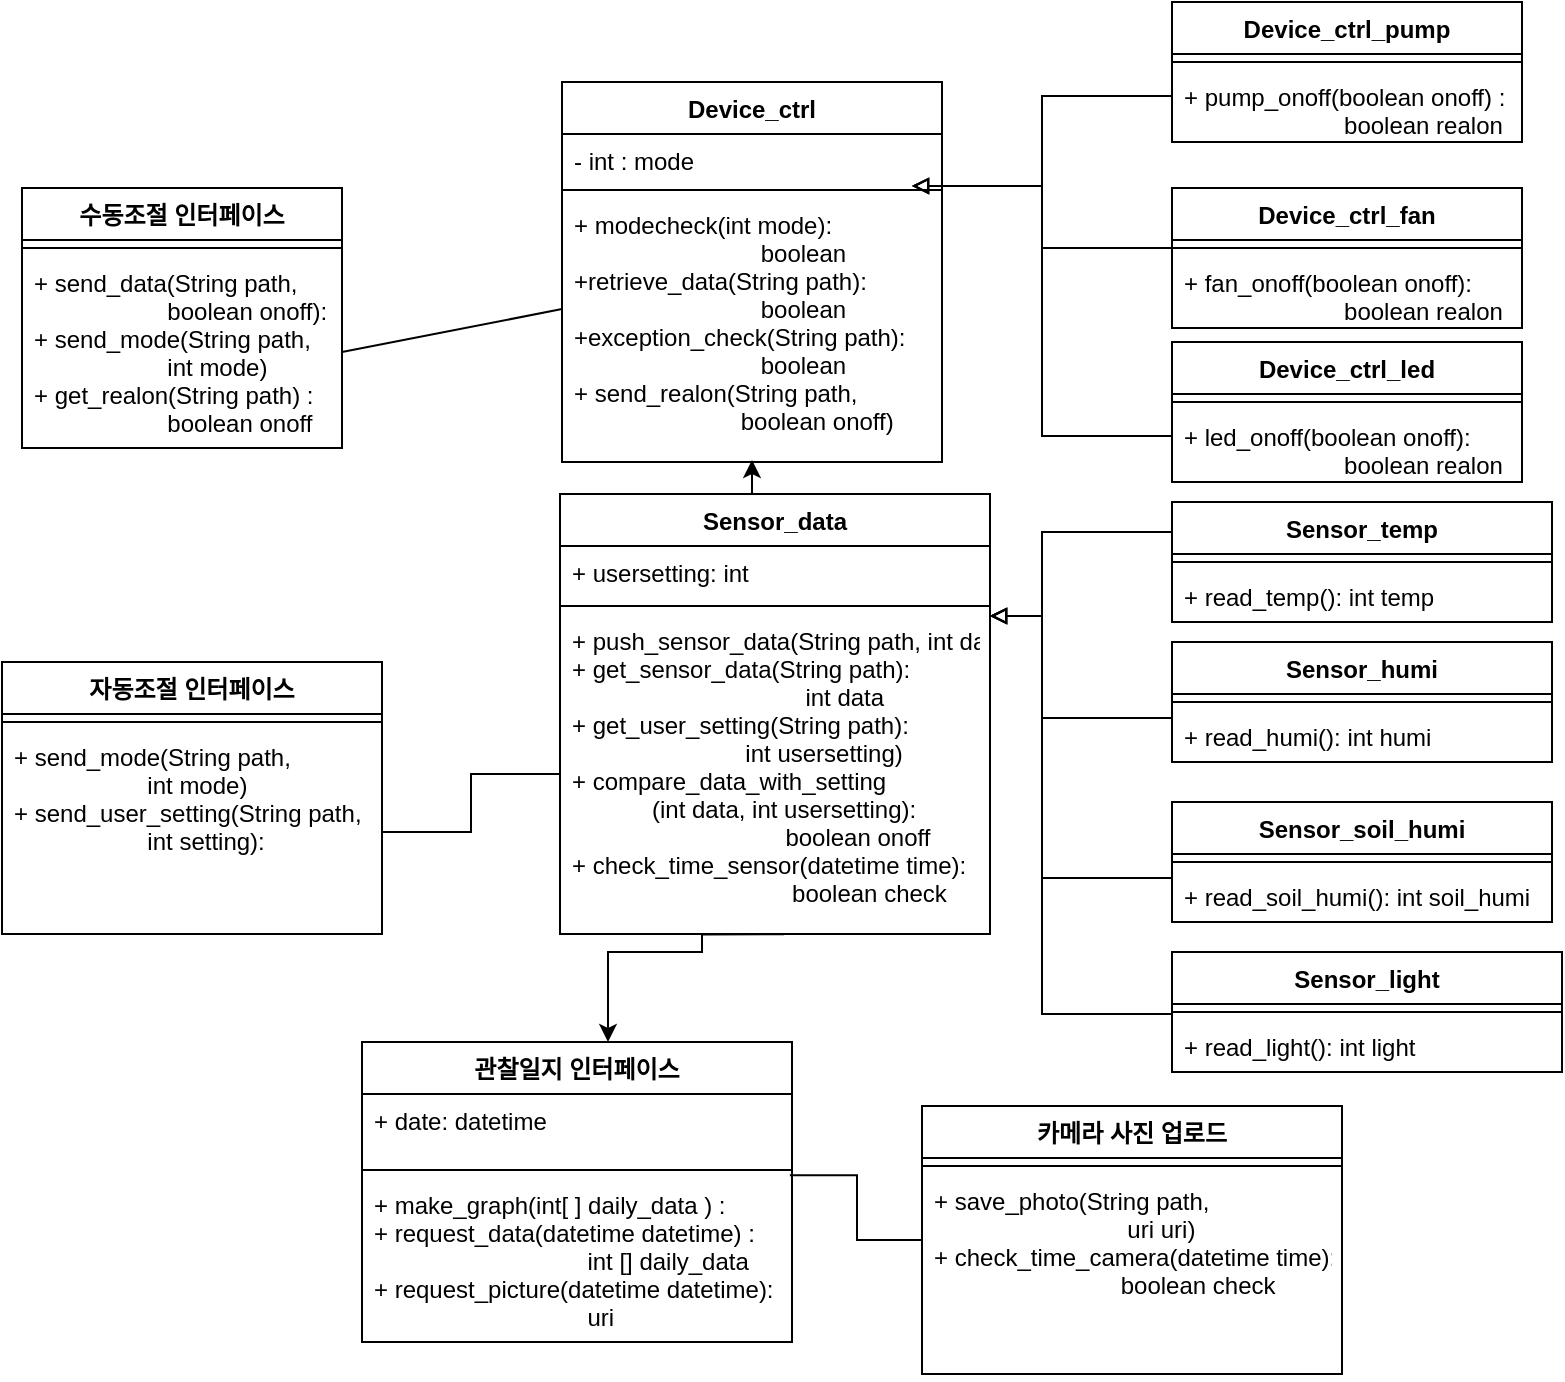 <mxfile version="20.5.3" type="github">
  <diagram id="1XaObp9uDBfdOyjk7Z0H" name="페이지-1">
    <mxGraphModel dx="2310" dy="816" grid="1" gridSize="10" guides="1" tooltips="1" connect="1" arrows="1" fold="1" page="1" pageScale="1" pageWidth="827" pageHeight="1169" math="0" shadow="0">
      <root>
        <mxCell id="0" />
        <mxCell id="1" parent="0" />
        <mxCell id="I86NcKJimPg6Q7xcF8Yh-32" style="edgeStyle=orthogonalEdgeStyle;rounded=0;orthogonalLoop=1;jettySize=auto;html=1;exitX=0.5;exitY=0;exitDx=0;exitDy=0;entryX=0.5;entryY=1;entryDx=0;entryDy=0;endArrow=classic;endFill=1;" parent="1" edge="1">
          <mxGeometry relative="1" as="geometry">
            <mxPoint x="-425" y="313" as="sourcePoint" />
            <mxPoint x="-425" y="279" as="targetPoint" />
          </mxGeometry>
        </mxCell>
        <mxCell id="k-zhsy2dJpIwOM4Q3zPo-12" value="관찰일지 인터페이스" style="swimlane;fontStyle=1;align=center;verticalAlign=top;childLayout=stackLayout;horizontal=1;startSize=26;horizontalStack=0;resizeParent=1;resizeParentMax=0;resizeLast=0;collapsible=1;marginBottom=0;" parent="1" vertex="1">
          <mxGeometry x="-620" y="570" width="215" height="150" as="geometry" />
        </mxCell>
        <mxCell id="k-zhsy2dJpIwOM4Q3zPo-13" value="+ date: datetime&#xa;" style="text;strokeColor=none;fillColor=none;align=left;verticalAlign=top;spacingLeft=4;spacingRight=4;overflow=hidden;rotatable=0;points=[[0,0.5],[1,0.5]];portConstraint=eastwest;" parent="k-zhsy2dJpIwOM4Q3zPo-12" vertex="1">
          <mxGeometry y="26" width="215" height="34" as="geometry" />
        </mxCell>
        <mxCell id="k-zhsy2dJpIwOM4Q3zPo-14" value="" style="line;strokeWidth=1;fillColor=none;align=left;verticalAlign=middle;spacingTop=-1;spacingLeft=3;spacingRight=3;rotatable=0;labelPosition=right;points=[];portConstraint=eastwest;strokeColor=inherit;" parent="k-zhsy2dJpIwOM4Q3zPo-12" vertex="1">
          <mxGeometry y="60" width="215" height="8" as="geometry" />
        </mxCell>
        <mxCell id="k-zhsy2dJpIwOM4Q3zPo-15" value="+ make_graph(int[ ] daily_data ) :&#xa;+ request_data(datetime datetime) : &#xa;                                int [] daily_data&#xa;+ request_picture(datetime datetime):&#xa;                                uri" style="text;strokeColor=none;fillColor=none;align=left;verticalAlign=top;spacingLeft=4;spacingRight=4;overflow=hidden;rotatable=0;points=[[0,0.5],[1,0.5]];portConstraint=eastwest;" parent="k-zhsy2dJpIwOM4Q3zPo-12" vertex="1">
          <mxGeometry y="68" width="215" height="82" as="geometry" />
        </mxCell>
        <mxCell id="k-zhsy2dJpIwOM4Q3zPo-37" value="" style="endArrow=none;endFill=0;endSize=12;html=1;rounded=0;exitX=1;exitY=0.5;exitDx=0;exitDy=0;" parent="1" source="COGvVzHrgGLiA8UMYfeR-6" target="COGvVzHrgGLiA8UMYfeR-13" edge="1">
          <mxGeometry width="160" relative="1" as="geometry">
            <mxPoint x="-630" y="263" as="sourcePoint" />
            <mxPoint x="-505" y="142" as="targetPoint" />
          </mxGeometry>
        </mxCell>
        <mxCell id="I86NcKJimPg6Q7xcF8Yh-4" value="Device_ctrl_pump" style="swimlane;fontStyle=1;align=center;verticalAlign=top;childLayout=stackLayout;horizontal=1;startSize=26;horizontalStack=0;resizeParent=1;resizeParentMax=0;resizeLast=0;collapsible=1;marginBottom=0;strokeColor=default;" parent="1" vertex="1">
          <mxGeometry x="-215" y="50" width="175" height="70" as="geometry" />
        </mxCell>
        <mxCell id="I86NcKJimPg6Q7xcF8Yh-6" value="" style="line;strokeWidth=1;fillColor=none;align=left;verticalAlign=middle;spacingTop=-1;spacingLeft=3;spacingRight=3;rotatable=0;labelPosition=right;points=[];portConstraint=eastwest;strokeColor=inherit;" parent="I86NcKJimPg6Q7xcF8Yh-4" vertex="1">
          <mxGeometry y="26" width="175" height="8" as="geometry" />
        </mxCell>
        <mxCell id="I86NcKJimPg6Q7xcF8Yh-7" value="+ pump_onoff(boolean onoff) :&#xa;                        boolean realon " style="text;strokeColor=none;fillColor=none;align=left;verticalAlign=top;spacingLeft=4;spacingRight=4;overflow=hidden;rotatable=0;points=[[0,0.5],[1,0.5]];portConstraint=eastwest;" parent="I86NcKJimPg6Q7xcF8Yh-4" vertex="1">
          <mxGeometry y="34" width="175" height="36" as="geometry" />
        </mxCell>
        <mxCell id="I86NcKJimPg6Q7xcF8Yh-29" style="edgeStyle=orthogonalEdgeStyle;rounded=0;orthogonalLoop=1;jettySize=auto;html=1;exitX=0;exitY=0.5;exitDx=0;exitDy=0;endArrow=block;endFill=0;" parent="1" source="I86NcKJimPg6Q7xcF8Yh-8" edge="1">
          <mxGeometry relative="1" as="geometry">
            <mxPoint x="-345" y="142" as="targetPoint" />
            <Array as="points">
              <mxPoint x="-280" y="173" />
              <mxPoint x="-280" y="142" />
            </Array>
          </mxGeometry>
        </mxCell>
        <mxCell id="I86NcKJimPg6Q7xcF8Yh-8" value="Device_ctrl_fan" style="swimlane;fontStyle=1;align=center;verticalAlign=top;childLayout=stackLayout;horizontal=1;startSize=26;horizontalStack=0;resizeParent=1;resizeParentMax=0;resizeLast=0;collapsible=1;marginBottom=0;strokeColor=default;" parent="1" vertex="1">
          <mxGeometry x="-215" y="143" width="175" height="70" as="geometry" />
        </mxCell>
        <mxCell id="I86NcKJimPg6Q7xcF8Yh-10" value="" style="line;strokeWidth=1;fillColor=none;align=left;verticalAlign=middle;spacingTop=-1;spacingLeft=3;spacingRight=3;rotatable=0;labelPosition=right;points=[];portConstraint=eastwest;strokeColor=inherit;" parent="I86NcKJimPg6Q7xcF8Yh-8" vertex="1">
          <mxGeometry y="26" width="175" height="8" as="geometry" />
        </mxCell>
        <mxCell id="I86NcKJimPg6Q7xcF8Yh-11" value="+ fan_onoff(boolean onoff):&#xa;                        boolean realon" style="text;strokeColor=none;fillColor=none;align=left;verticalAlign=top;spacingLeft=4;spacingRight=4;overflow=hidden;rotatable=0;points=[[0,0.5],[1,0.5]];portConstraint=eastwest;" parent="I86NcKJimPg6Q7xcF8Yh-8" vertex="1">
          <mxGeometry y="34" width="175" height="36" as="geometry" />
        </mxCell>
        <mxCell id="I86NcKJimPg6Q7xcF8Yh-12" value="Device_ctrl_led" style="swimlane;fontStyle=1;align=center;verticalAlign=top;childLayout=stackLayout;horizontal=1;startSize=26;horizontalStack=0;resizeParent=1;resizeParentMax=0;resizeLast=0;collapsible=1;marginBottom=0;strokeColor=default;" parent="1" vertex="1">
          <mxGeometry x="-215" y="220" width="175" height="70" as="geometry" />
        </mxCell>
        <mxCell id="I86NcKJimPg6Q7xcF8Yh-14" value="" style="line;strokeWidth=1;fillColor=none;align=left;verticalAlign=middle;spacingTop=-1;spacingLeft=3;spacingRight=3;rotatable=0;labelPosition=right;points=[];portConstraint=eastwest;strokeColor=inherit;" parent="I86NcKJimPg6Q7xcF8Yh-12" vertex="1">
          <mxGeometry y="26" width="175" height="8" as="geometry" />
        </mxCell>
        <mxCell id="I86NcKJimPg6Q7xcF8Yh-15" value="+ led_onoff(boolean onoff):&#xa;                        boolean realon" style="text;strokeColor=none;fillColor=none;align=left;verticalAlign=top;spacingLeft=4;spacingRight=4;overflow=hidden;rotatable=0;points=[[0,0.5],[1,0.5]];portConstraint=eastwest;" parent="I86NcKJimPg6Q7xcF8Yh-12" vertex="1">
          <mxGeometry y="34" width="175" height="36" as="geometry" />
        </mxCell>
        <mxCell id="I86NcKJimPg6Q7xcF8Yh-28" style="edgeStyle=orthogonalEdgeStyle;rounded=0;orthogonalLoop=1;jettySize=auto;html=1;exitX=0;exitY=0.5;exitDx=0;exitDy=0;entryX=1;entryY=0.5;entryDx=0;entryDy=0;endArrow=block;endFill=0;" parent="1" source="I86NcKJimPg6Q7xcF8Yh-15" edge="1">
          <mxGeometry relative="1" as="geometry">
            <mxPoint x="-345" y="142" as="targetPoint" />
            <Array as="points">
              <mxPoint x="-280" y="267" />
              <mxPoint x="-280" y="142" />
            </Array>
          </mxGeometry>
        </mxCell>
        <mxCell id="I86NcKJimPg6Q7xcF8Yh-30" style="edgeStyle=orthogonalEdgeStyle;rounded=0;orthogonalLoop=1;jettySize=auto;html=1;exitX=0;exitY=0.5;exitDx=0;exitDy=0;endArrow=block;endFill=0;" parent="1" source="I86NcKJimPg6Q7xcF8Yh-7" edge="1">
          <mxGeometry relative="1" as="geometry">
            <mxPoint x="-345" y="142" as="targetPoint" />
            <Array as="points">
              <mxPoint x="-280" y="97" />
              <mxPoint x="-280" y="142" />
            </Array>
          </mxGeometry>
        </mxCell>
        <mxCell id="I86NcKJimPg6Q7xcF8Yh-33" style="edgeStyle=orthogonalEdgeStyle;rounded=0;orthogonalLoop=1;jettySize=auto;html=1;exitX=0.521;exitY=1.001;exitDx=0;exitDy=0;endArrow=classic;endFill=1;exitPerimeter=0;" parent="1" source="COGvVzHrgGLiA8UMYfeR-43" target="k-zhsy2dJpIwOM4Q3zPo-12" edge="1">
          <mxGeometry relative="1" as="geometry">
            <mxPoint x="-425" y="519" as="targetPoint" />
            <mxPoint x="-425" y="453.0" as="sourcePoint" />
            <Array as="points">
              <mxPoint x="-450" y="516" />
              <mxPoint x="-450" y="525" />
              <mxPoint x="-497" y="525" />
            </Array>
          </mxGeometry>
        </mxCell>
        <mxCell id="4LXqGNSN8FMaUc9a0r_w-8" style="edgeStyle=orthogonalEdgeStyle;rounded=0;orthogonalLoop=1;jettySize=auto;html=1;exitX=0;exitY=0.5;exitDx=0;exitDy=0;endArrow=block;endFill=0;" parent="1" target="COGvVzHrgGLiA8UMYfeR-40" edge="1">
          <mxGeometry relative="1" as="geometry">
            <mxPoint x="-215" y="408.0" as="sourcePoint" />
            <mxPoint x="-345" y="423.0" as="targetPoint" />
            <Array as="points">
              <mxPoint x="-280" y="408" />
              <mxPoint x="-280" y="357" />
            </Array>
          </mxGeometry>
        </mxCell>
        <mxCell id="4LXqGNSN8FMaUc9a0r_w-11" style="edgeStyle=orthogonalEdgeStyle;rounded=0;orthogonalLoop=1;jettySize=auto;html=1;exitX=0;exitY=0.5;exitDx=0;exitDy=0;endArrow=block;endFill=0;" parent="1" target="COGvVzHrgGLiA8UMYfeR-40" edge="1">
          <mxGeometry relative="1" as="geometry">
            <mxPoint x="-215" y="488.0" as="sourcePoint" />
            <mxPoint x="-345" y="423.0" as="targetPoint" />
            <Array as="points">
              <mxPoint x="-280" y="488" />
              <mxPoint x="-280" y="357" />
            </Array>
          </mxGeometry>
        </mxCell>
        <mxCell id="COGvVzHrgGLiA8UMYfeR-3" value="수동조절 인터페이스" style="swimlane;fontStyle=1;align=center;verticalAlign=top;childLayout=stackLayout;horizontal=1;startSize=26;horizontalStack=0;resizeParent=1;resizeParentMax=0;resizeLast=0;collapsible=1;marginBottom=0;" parent="1" vertex="1">
          <mxGeometry x="-790" y="143" width="160" height="130" as="geometry" />
        </mxCell>
        <mxCell id="COGvVzHrgGLiA8UMYfeR-5" value="" style="line;strokeWidth=1;fillColor=none;align=left;verticalAlign=middle;spacingTop=-1;spacingLeft=3;spacingRight=3;rotatable=0;labelPosition=right;points=[];portConstraint=eastwest;strokeColor=inherit;" parent="COGvVzHrgGLiA8UMYfeR-3" vertex="1">
          <mxGeometry y="26" width="160" height="8" as="geometry" />
        </mxCell>
        <mxCell id="COGvVzHrgGLiA8UMYfeR-6" value="+ send_data(String path, &#xa;                    boolean onoff):&#xa;+ send_mode(String path,&#xa;                    int mode)&#xa;+ get_realon(String path) :&#xa;                    boolean onoff" style="text;strokeColor=none;fillColor=none;align=left;verticalAlign=top;spacingLeft=4;spacingRight=4;overflow=hidden;rotatable=0;points=[[0,0.5],[1,0.5]];portConstraint=eastwest;" parent="COGvVzHrgGLiA8UMYfeR-3" vertex="1">
          <mxGeometry y="34" width="160" height="96" as="geometry" />
        </mxCell>
        <mxCell id="COGvVzHrgGLiA8UMYfeR-13" value="Device_ctrl" style="swimlane;fontStyle=1;align=center;verticalAlign=top;childLayout=stackLayout;horizontal=1;startSize=26;horizontalStack=0;resizeParent=1;resizeParentMax=0;resizeLast=0;collapsible=1;marginBottom=0;" parent="1" vertex="1">
          <mxGeometry x="-520" y="90" width="190" height="190" as="geometry" />
        </mxCell>
        <mxCell id="COGvVzHrgGLiA8UMYfeR-14" value="- int : mode&#xa;" style="text;strokeColor=none;fillColor=none;align=left;verticalAlign=top;spacingLeft=4;spacingRight=4;overflow=hidden;rotatable=0;points=[[0,0.5],[1,0.5]];portConstraint=eastwest;" parent="COGvVzHrgGLiA8UMYfeR-13" vertex="1">
          <mxGeometry y="26" width="190" height="24" as="geometry" />
        </mxCell>
        <mxCell id="COGvVzHrgGLiA8UMYfeR-15" value="" style="line;strokeWidth=1;fillColor=none;align=left;verticalAlign=middle;spacingTop=-1;spacingLeft=3;spacingRight=3;rotatable=0;labelPosition=right;points=[];portConstraint=eastwest;strokeColor=inherit;" parent="COGvVzHrgGLiA8UMYfeR-13" vertex="1">
          <mxGeometry y="50" width="190" height="8" as="geometry" />
        </mxCell>
        <mxCell id="COGvVzHrgGLiA8UMYfeR-16" value="+ modecheck(int mode): &#xa;                            boolean&#xa;+retrieve_data(String path):&#xa;                            boolean&#xa;+exception_check(String path):&#xa;                            boolean&#xa;+ send_realon(String path,&#xa;                         boolean onoff)" style="text;strokeColor=none;fillColor=none;align=left;verticalAlign=top;spacingLeft=4;spacingRight=4;overflow=hidden;rotatable=0;points=[[0,0.5],[1,0.5]];portConstraint=eastwest;" parent="COGvVzHrgGLiA8UMYfeR-13" vertex="1">
          <mxGeometry y="58" width="190" height="132" as="geometry" />
        </mxCell>
        <mxCell id="COGvVzHrgGLiA8UMYfeR-18" value="자동조절 인터페이스" style="swimlane;fontStyle=1;align=center;verticalAlign=top;childLayout=stackLayout;horizontal=1;startSize=26;horizontalStack=0;resizeParent=1;resizeParentMax=0;resizeLast=0;collapsible=1;marginBottom=0;" parent="1" vertex="1">
          <mxGeometry x="-800" y="380" width="190" height="136" as="geometry" />
        </mxCell>
        <mxCell id="COGvVzHrgGLiA8UMYfeR-20" value="" style="line;strokeWidth=1;fillColor=none;align=left;verticalAlign=middle;spacingTop=-1;spacingLeft=3;spacingRight=3;rotatable=0;labelPosition=right;points=[];portConstraint=eastwest;strokeColor=inherit;" parent="COGvVzHrgGLiA8UMYfeR-18" vertex="1">
          <mxGeometry y="26" width="190" height="8" as="geometry" />
        </mxCell>
        <mxCell id="COGvVzHrgGLiA8UMYfeR-21" value="+ send_mode(String path,&#xa;                    int mode)&#xa;+ send_user_setting(String path,&#xa;                    int setting):" style="text;strokeColor=none;fillColor=none;align=left;verticalAlign=top;spacingLeft=4;spacingRight=4;overflow=hidden;rotatable=0;points=[[0,0.5],[1,0.5]];portConstraint=eastwest;" parent="COGvVzHrgGLiA8UMYfeR-18" vertex="1">
          <mxGeometry y="34" width="190" height="102" as="geometry" />
        </mxCell>
        <mxCell id="COGvVzHrgGLiA8UMYfeR-26" style="edgeStyle=orthogonalEdgeStyle;rounded=0;orthogonalLoop=1;jettySize=auto;html=1;endArrow=block;endFill=0;" parent="1" target="COGvVzHrgGLiA8UMYfeR-40" edge="1">
          <mxGeometry relative="1" as="geometry">
            <mxPoint x="-215" y="556" as="sourcePoint" />
            <mxPoint x="-345" y="423.0" as="targetPoint" />
            <Array as="points">
              <mxPoint x="-280" y="556" />
              <mxPoint x="-280" y="357" />
            </Array>
          </mxGeometry>
        </mxCell>
        <mxCell id="COGvVzHrgGLiA8UMYfeR-27" value="Sensor_temp" style="swimlane;fontStyle=1;align=center;verticalAlign=top;childLayout=stackLayout;horizontal=1;startSize=26;horizontalStack=0;resizeParent=1;resizeParentMax=0;resizeLast=0;collapsible=1;marginBottom=0;" parent="1" vertex="1">
          <mxGeometry x="-215" y="300" width="190" height="60" as="geometry" />
        </mxCell>
        <mxCell id="COGvVzHrgGLiA8UMYfeR-29" value="" style="line;strokeWidth=1;fillColor=none;align=left;verticalAlign=middle;spacingTop=-1;spacingLeft=3;spacingRight=3;rotatable=0;labelPosition=right;points=[];portConstraint=eastwest;strokeColor=inherit;" parent="COGvVzHrgGLiA8UMYfeR-27" vertex="1">
          <mxGeometry y="26" width="190" height="8" as="geometry" />
        </mxCell>
        <mxCell id="COGvVzHrgGLiA8UMYfeR-30" value="+ read_temp(): int temp" style="text;strokeColor=none;fillColor=none;align=left;verticalAlign=top;spacingLeft=4;spacingRight=4;overflow=hidden;rotatable=0;points=[[0,0.5],[1,0.5]];portConstraint=eastwest;" parent="COGvVzHrgGLiA8UMYfeR-27" vertex="1">
          <mxGeometry y="34" width="190" height="26" as="geometry" />
        </mxCell>
        <mxCell id="COGvVzHrgGLiA8UMYfeR-31" value="Sensor_humi" style="swimlane;fontStyle=1;align=center;verticalAlign=top;childLayout=stackLayout;horizontal=1;startSize=26;horizontalStack=0;resizeParent=1;resizeParentMax=0;resizeLast=0;collapsible=1;marginBottom=0;" parent="1" vertex="1">
          <mxGeometry x="-215" y="370" width="190" height="60" as="geometry" />
        </mxCell>
        <mxCell id="COGvVzHrgGLiA8UMYfeR-32" value="" style="line;strokeWidth=1;fillColor=none;align=left;verticalAlign=middle;spacingTop=-1;spacingLeft=3;spacingRight=3;rotatable=0;labelPosition=right;points=[];portConstraint=eastwest;strokeColor=inherit;" parent="COGvVzHrgGLiA8UMYfeR-31" vertex="1">
          <mxGeometry y="26" width="190" height="8" as="geometry" />
        </mxCell>
        <mxCell id="COGvVzHrgGLiA8UMYfeR-33" value="+ read_humi(): int humi" style="text;strokeColor=none;fillColor=none;align=left;verticalAlign=top;spacingLeft=4;spacingRight=4;overflow=hidden;rotatable=0;points=[[0,0.5],[1,0.5]];portConstraint=eastwest;" parent="COGvVzHrgGLiA8UMYfeR-31" vertex="1">
          <mxGeometry y="34" width="190" height="26" as="geometry" />
        </mxCell>
        <mxCell id="COGvVzHrgGLiA8UMYfeR-34" value="Sensor_soil_humi" style="swimlane;fontStyle=1;align=center;verticalAlign=top;childLayout=stackLayout;horizontal=1;startSize=26;horizontalStack=0;resizeParent=1;resizeParentMax=0;resizeLast=0;collapsible=1;marginBottom=0;" parent="1" vertex="1">
          <mxGeometry x="-215" y="450" width="190" height="60" as="geometry" />
        </mxCell>
        <mxCell id="COGvVzHrgGLiA8UMYfeR-35" value="" style="line;strokeWidth=1;fillColor=none;align=left;verticalAlign=middle;spacingTop=-1;spacingLeft=3;spacingRight=3;rotatable=0;labelPosition=right;points=[];portConstraint=eastwest;strokeColor=inherit;" parent="COGvVzHrgGLiA8UMYfeR-34" vertex="1">
          <mxGeometry y="26" width="190" height="8" as="geometry" />
        </mxCell>
        <mxCell id="COGvVzHrgGLiA8UMYfeR-36" value="+ read_soil_humi(): int soil_humi" style="text;strokeColor=none;fillColor=none;align=left;verticalAlign=top;spacingLeft=4;spacingRight=4;overflow=hidden;rotatable=0;points=[[0,0.5],[1,0.5]];portConstraint=eastwest;" parent="COGvVzHrgGLiA8UMYfeR-34" vertex="1">
          <mxGeometry y="34" width="190" height="26" as="geometry" />
        </mxCell>
        <mxCell id="COGvVzHrgGLiA8UMYfeR-37" value="Sensor_light" style="swimlane;fontStyle=1;align=center;verticalAlign=top;childLayout=stackLayout;horizontal=1;startSize=26;horizontalStack=0;resizeParent=1;resizeParentMax=0;resizeLast=0;collapsible=1;marginBottom=0;" parent="1" vertex="1">
          <mxGeometry x="-215" y="525" width="195" height="60" as="geometry" />
        </mxCell>
        <mxCell id="COGvVzHrgGLiA8UMYfeR-38" value="" style="line;strokeWidth=1;fillColor=none;align=left;verticalAlign=middle;spacingTop=-1;spacingLeft=3;spacingRight=3;rotatable=0;labelPosition=right;points=[];portConstraint=eastwest;strokeColor=inherit;" parent="COGvVzHrgGLiA8UMYfeR-37" vertex="1">
          <mxGeometry y="26" width="195" height="8" as="geometry" />
        </mxCell>
        <mxCell id="COGvVzHrgGLiA8UMYfeR-39" value="+ read_light(): int light" style="text;strokeColor=none;fillColor=none;align=left;verticalAlign=top;spacingLeft=4;spacingRight=4;overflow=hidden;rotatable=0;points=[[0,0.5],[1,0.5]];portConstraint=eastwest;" parent="COGvVzHrgGLiA8UMYfeR-37" vertex="1">
          <mxGeometry y="34" width="195" height="26" as="geometry" />
        </mxCell>
        <mxCell id="COGvVzHrgGLiA8UMYfeR-40" value="Sensor_data" style="swimlane;fontStyle=1;align=center;verticalAlign=top;childLayout=stackLayout;horizontal=1;startSize=26;horizontalStack=0;resizeParent=1;resizeParentMax=0;resizeLast=0;collapsible=1;marginBottom=0;" parent="1" vertex="1">
          <mxGeometry x="-521" y="296" width="215" height="220" as="geometry" />
        </mxCell>
        <mxCell id="COGvVzHrgGLiA8UMYfeR-41" value="+ usersetting: int" style="text;strokeColor=none;fillColor=none;align=left;verticalAlign=top;spacingLeft=4;spacingRight=4;overflow=hidden;rotatable=0;points=[[0,0.5],[1,0.5]];portConstraint=eastwest;" parent="COGvVzHrgGLiA8UMYfeR-40" vertex="1">
          <mxGeometry y="26" width="215" height="26" as="geometry" />
        </mxCell>
        <mxCell id="COGvVzHrgGLiA8UMYfeR-42" value="" style="line;strokeWidth=1;fillColor=none;align=left;verticalAlign=middle;spacingTop=-1;spacingLeft=3;spacingRight=3;rotatable=0;labelPosition=right;points=[];portConstraint=eastwest;strokeColor=inherit;" parent="COGvVzHrgGLiA8UMYfeR-40" vertex="1">
          <mxGeometry y="52" width="215" height="8" as="geometry" />
        </mxCell>
        <mxCell id="COGvVzHrgGLiA8UMYfeR-43" value="+ push_sensor_data(String path, int data):&#xa;+ get_sensor_data(String path):&#xa;                                   int data&#xa;+ get_user_setting(String path):&#xa;                          int usersetting)&#xa;+ compare_data_with_setting&#xa;            (int data, int usersetting):&#xa;                                boolean onoff&#xa;+ check_time_sensor(datetime time):&#xa;                                 boolean check" style="text;strokeColor=none;fillColor=none;align=left;verticalAlign=top;spacingLeft=4;spacingRight=4;overflow=hidden;rotatable=0;points=[[0,0.5],[1,0.5]];portConstraint=eastwest;" parent="COGvVzHrgGLiA8UMYfeR-40" vertex="1">
          <mxGeometry y="60" width="215" height="160" as="geometry" />
        </mxCell>
        <mxCell id="4LXqGNSN8FMaUc9a0r_w-10" style="edgeStyle=orthogonalEdgeStyle;rounded=0;orthogonalLoop=1;jettySize=auto;html=1;exitX=0;exitY=0.25;exitDx=0;exitDy=0;endArrow=block;endFill=0;" parent="1" source="COGvVzHrgGLiA8UMYfeR-27" target="COGvVzHrgGLiA8UMYfeR-40" edge="1">
          <mxGeometry relative="1" as="geometry">
            <mxPoint x="-215" y="289" as="sourcePoint" />
            <mxPoint x="-345" y="374.0" as="targetPoint" />
            <Array as="points">
              <mxPoint x="-280" y="315" />
              <mxPoint x="-280" y="357" />
            </Array>
          </mxGeometry>
        </mxCell>
        <mxCell id="COGvVzHrgGLiA8UMYfeR-48" style="edgeStyle=orthogonalEdgeStyle;rounded=0;orthogonalLoop=1;jettySize=auto;html=1;entryX=0.995;entryY=-0.017;entryDx=0;entryDy=0;entryPerimeter=0;endArrow=none;endFill=0;" parent="1" source="COGvVzHrgGLiA8UMYfeR-44" target="k-zhsy2dJpIwOM4Q3zPo-15" edge="1">
          <mxGeometry relative="1" as="geometry" />
        </mxCell>
        <mxCell id="COGvVzHrgGLiA8UMYfeR-44" value="카메라 사진 업로드" style="swimlane;fontStyle=1;align=center;verticalAlign=top;childLayout=stackLayout;horizontal=1;startSize=26;horizontalStack=0;resizeParent=1;resizeParentMax=0;resizeLast=0;collapsible=1;marginBottom=0;" parent="1" vertex="1">
          <mxGeometry x="-340" y="602" width="210" height="134" as="geometry" />
        </mxCell>
        <mxCell id="COGvVzHrgGLiA8UMYfeR-46" value="" style="line;strokeWidth=1;fillColor=none;align=left;verticalAlign=middle;spacingTop=-1;spacingLeft=3;spacingRight=3;rotatable=0;labelPosition=right;points=[];portConstraint=eastwest;strokeColor=inherit;" parent="COGvVzHrgGLiA8UMYfeR-44" vertex="1">
          <mxGeometry y="26" width="210" height="8" as="geometry" />
        </mxCell>
        <mxCell id="COGvVzHrgGLiA8UMYfeR-47" value="+ save_photo(String path,&#xa;                             uri uri)&#xa;+ check_time_camera(datetime time):&#xa;                            boolean check&#xa;" style="text;strokeColor=none;fillColor=none;align=left;verticalAlign=top;spacingLeft=4;spacingRight=4;overflow=hidden;rotatable=0;points=[[0,0.5],[1,0.5]];portConstraint=eastwest;" parent="COGvVzHrgGLiA8UMYfeR-44" vertex="1">
          <mxGeometry y="34" width="210" height="100" as="geometry" />
        </mxCell>
        <mxCell id="COGvVzHrgGLiA8UMYfeR-49" style="edgeStyle=orthogonalEdgeStyle;rounded=0;orthogonalLoop=1;jettySize=auto;html=1;entryX=1;entryY=0.5;entryDx=0;entryDy=0;endArrow=none;endFill=0;" parent="1" source="COGvVzHrgGLiA8UMYfeR-43" target="COGvVzHrgGLiA8UMYfeR-21" edge="1">
          <mxGeometry relative="1" as="geometry" />
        </mxCell>
      </root>
    </mxGraphModel>
  </diagram>
</mxfile>
